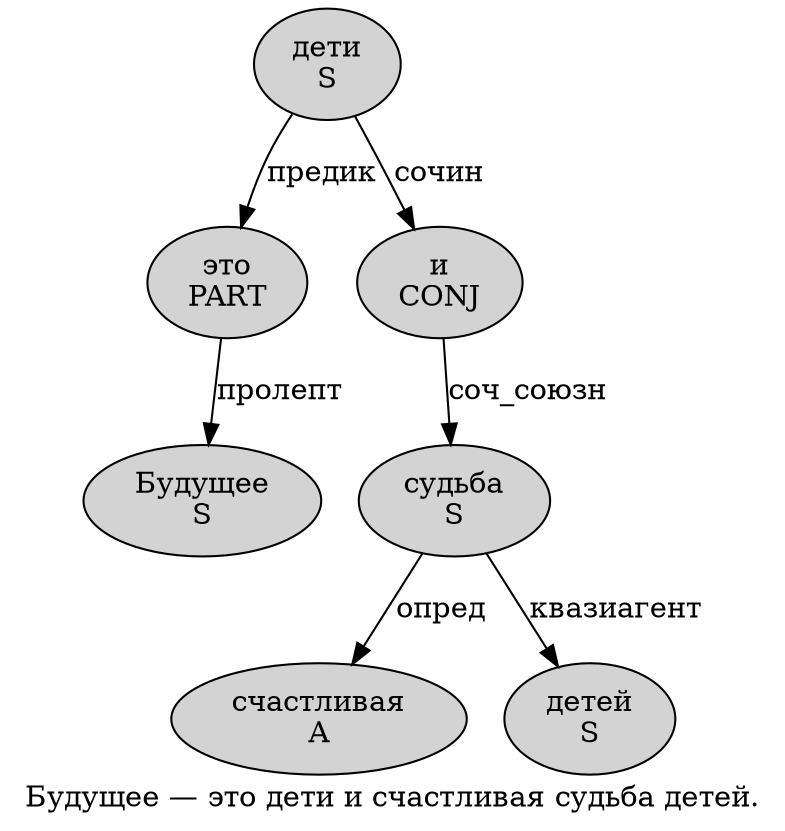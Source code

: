 digraph SENTENCE_1528 {
	graph [label="Будущее — это дети и счастливая судьба детей."]
	node [style=filled]
		0 [label="Будущее
S" color="" fillcolor=lightgray penwidth=1 shape=ellipse]
		2 [label="это
PART" color="" fillcolor=lightgray penwidth=1 shape=ellipse]
		3 [label="дети
S" color="" fillcolor=lightgray penwidth=1 shape=ellipse]
		4 [label="и
CONJ" color="" fillcolor=lightgray penwidth=1 shape=ellipse]
		5 [label="счастливая
A" color="" fillcolor=lightgray penwidth=1 shape=ellipse]
		6 [label="судьба
S" color="" fillcolor=lightgray penwidth=1 shape=ellipse]
		7 [label="детей
S" color="" fillcolor=lightgray penwidth=1 shape=ellipse]
			2 -> 0 [label="пролепт"]
			6 -> 5 [label="опред"]
			6 -> 7 [label="квазиагент"]
			4 -> 6 [label="соч_союзн"]
			3 -> 2 [label="предик"]
			3 -> 4 [label="сочин"]
}